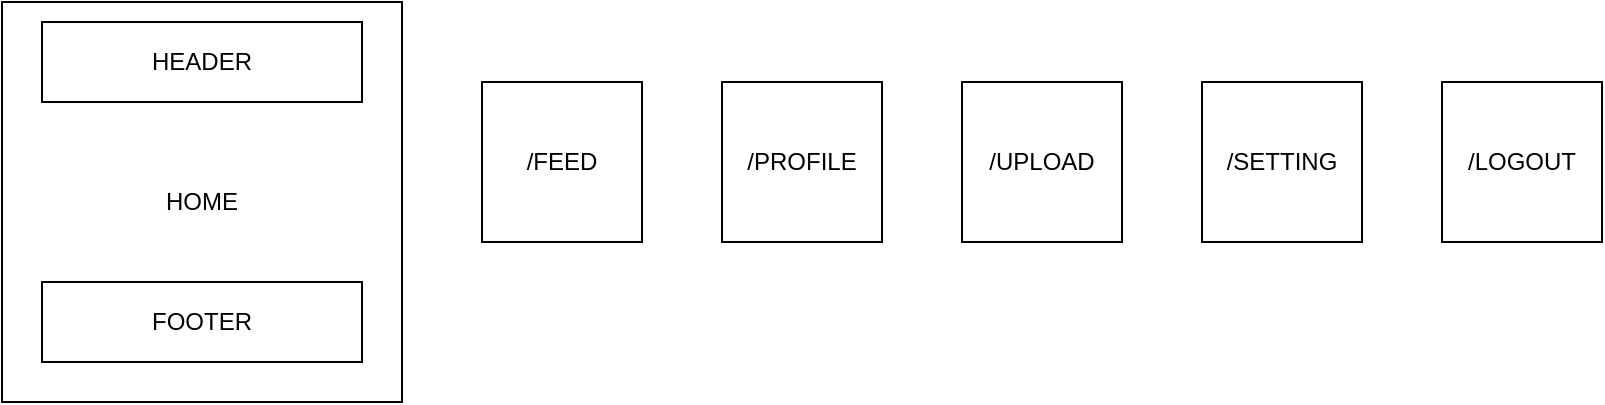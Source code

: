 <mxfile>
    <diagram id="6yQX8hcwyvJfj4e7RtTN" name="Page-1">
        <mxGraphModel dx="796" dy="753" grid="1" gridSize="10" guides="1" tooltips="1" connect="1" arrows="1" fold="1" page="1" pageScale="1" pageWidth="850" pageHeight="1100" math="0" shadow="0">
            <root>
                <mxCell id="0"/>
                <mxCell id="1" parent="0"/>
                <mxCell id="2" value="HOME" style="whiteSpace=wrap;html=1;aspect=fixed;" vertex="1" parent="1">
                    <mxGeometry x="40" y="200" width="200" height="200" as="geometry"/>
                </mxCell>
                <mxCell id="3" value="HEADER" style="rounded=0;whiteSpace=wrap;html=1;" vertex="1" parent="1">
                    <mxGeometry x="60" y="210" width="160" height="40" as="geometry"/>
                </mxCell>
                <mxCell id="4" value="FOOTER" style="rounded=0;whiteSpace=wrap;html=1;" vertex="1" parent="1">
                    <mxGeometry x="60" y="340" width="160" height="40" as="geometry"/>
                </mxCell>
                <mxCell id="5" value="/FEED" style="whiteSpace=wrap;html=1;aspect=fixed;" vertex="1" parent="1">
                    <mxGeometry x="280" y="240" width="80" height="80" as="geometry"/>
                </mxCell>
                <mxCell id="6" value="/LOGOUT" style="whiteSpace=wrap;html=1;aspect=fixed;" vertex="1" parent="1">
                    <mxGeometry x="760" y="240" width="80" height="80" as="geometry"/>
                </mxCell>
                <mxCell id="7" value="/PROFILE" style="whiteSpace=wrap;html=1;aspect=fixed;" vertex="1" parent="1">
                    <mxGeometry x="400" y="240" width="80" height="80" as="geometry"/>
                </mxCell>
                <mxCell id="8" value="/UPLOAD" style="whiteSpace=wrap;html=1;aspect=fixed;" vertex="1" parent="1">
                    <mxGeometry x="520" y="240" width="80" height="80" as="geometry"/>
                </mxCell>
                <mxCell id="9" value="/SETTING" style="whiteSpace=wrap;html=1;aspect=fixed;" vertex="1" parent="1">
                    <mxGeometry x="640" y="240" width="80" height="80" as="geometry"/>
                </mxCell>
            </root>
        </mxGraphModel>
    </diagram>
</mxfile>